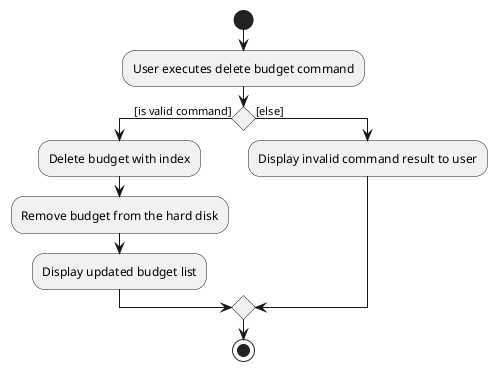 @startuml
start
:User executes delete budget command;
if() then ([is valid command])
    :Delete budget with index;
    :Remove budget from the hard disk;
    :Display updated budget list;
else ([else])
    :Display invalid command result to user;
endif
stop
@enduml
